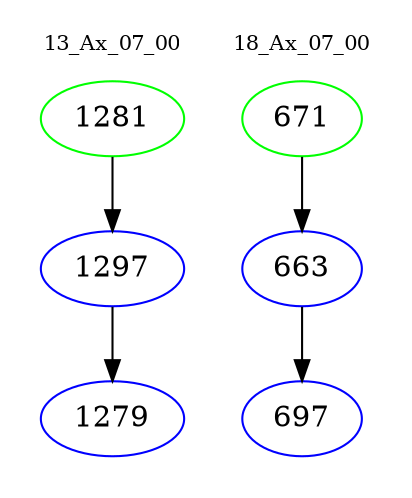 digraph{
subgraph cluster_0 {
color = white
label = "13_Ax_07_00";
fontsize=10;
T0_1281 [label="1281", color="green"]
T0_1281 -> T0_1297 [color="black"]
T0_1297 [label="1297", color="blue"]
T0_1297 -> T0_1279 [color="black"]
T0_1279 [label="1279", color="blue"]
}
subgraph cluster_1 {
color = white
label = "18_Ax_07_00";
fontsize=10;
T1_671 [label="671", color="green"]
T1_671 -> T1_663 [color="black"]
T1_663 [label="663", color="blue"]
T1_663 -> T1_697 [color="black"]
T1_697 [label="697", color="blue"]
}
}
